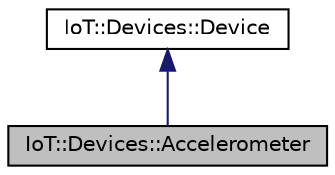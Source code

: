 digraph "IoT::Devices::Accelerometer"
{
 // LATEX_PDF_SIZE
  edge [fontname="Helvetica",fontsize="10",labelfontname="Helvetica",labelfontsize="10"];
  node [fontname="Helvetica",fontsize="10",shape=record];
  Node1 [label="IoT::Devices::Accelerometer",height=0.2,width=0.4,color="black", fillcolor="grey75", style="filled", fontcolor="black",tooltip="The interface for three-axis Accelerometers."];
  Node2 -> Node1 [dir="back",color="midnightblue",fontsize="10",style="solid",fontname="Helvetica"];
  Node2 [label="IoT::Devices::Device",height=0.2,width=0.4,color="black", fillcolor="white", style="filled",URL="$classIoT_1_1Devices_1_1Device.html",tooltip=" "];
}
